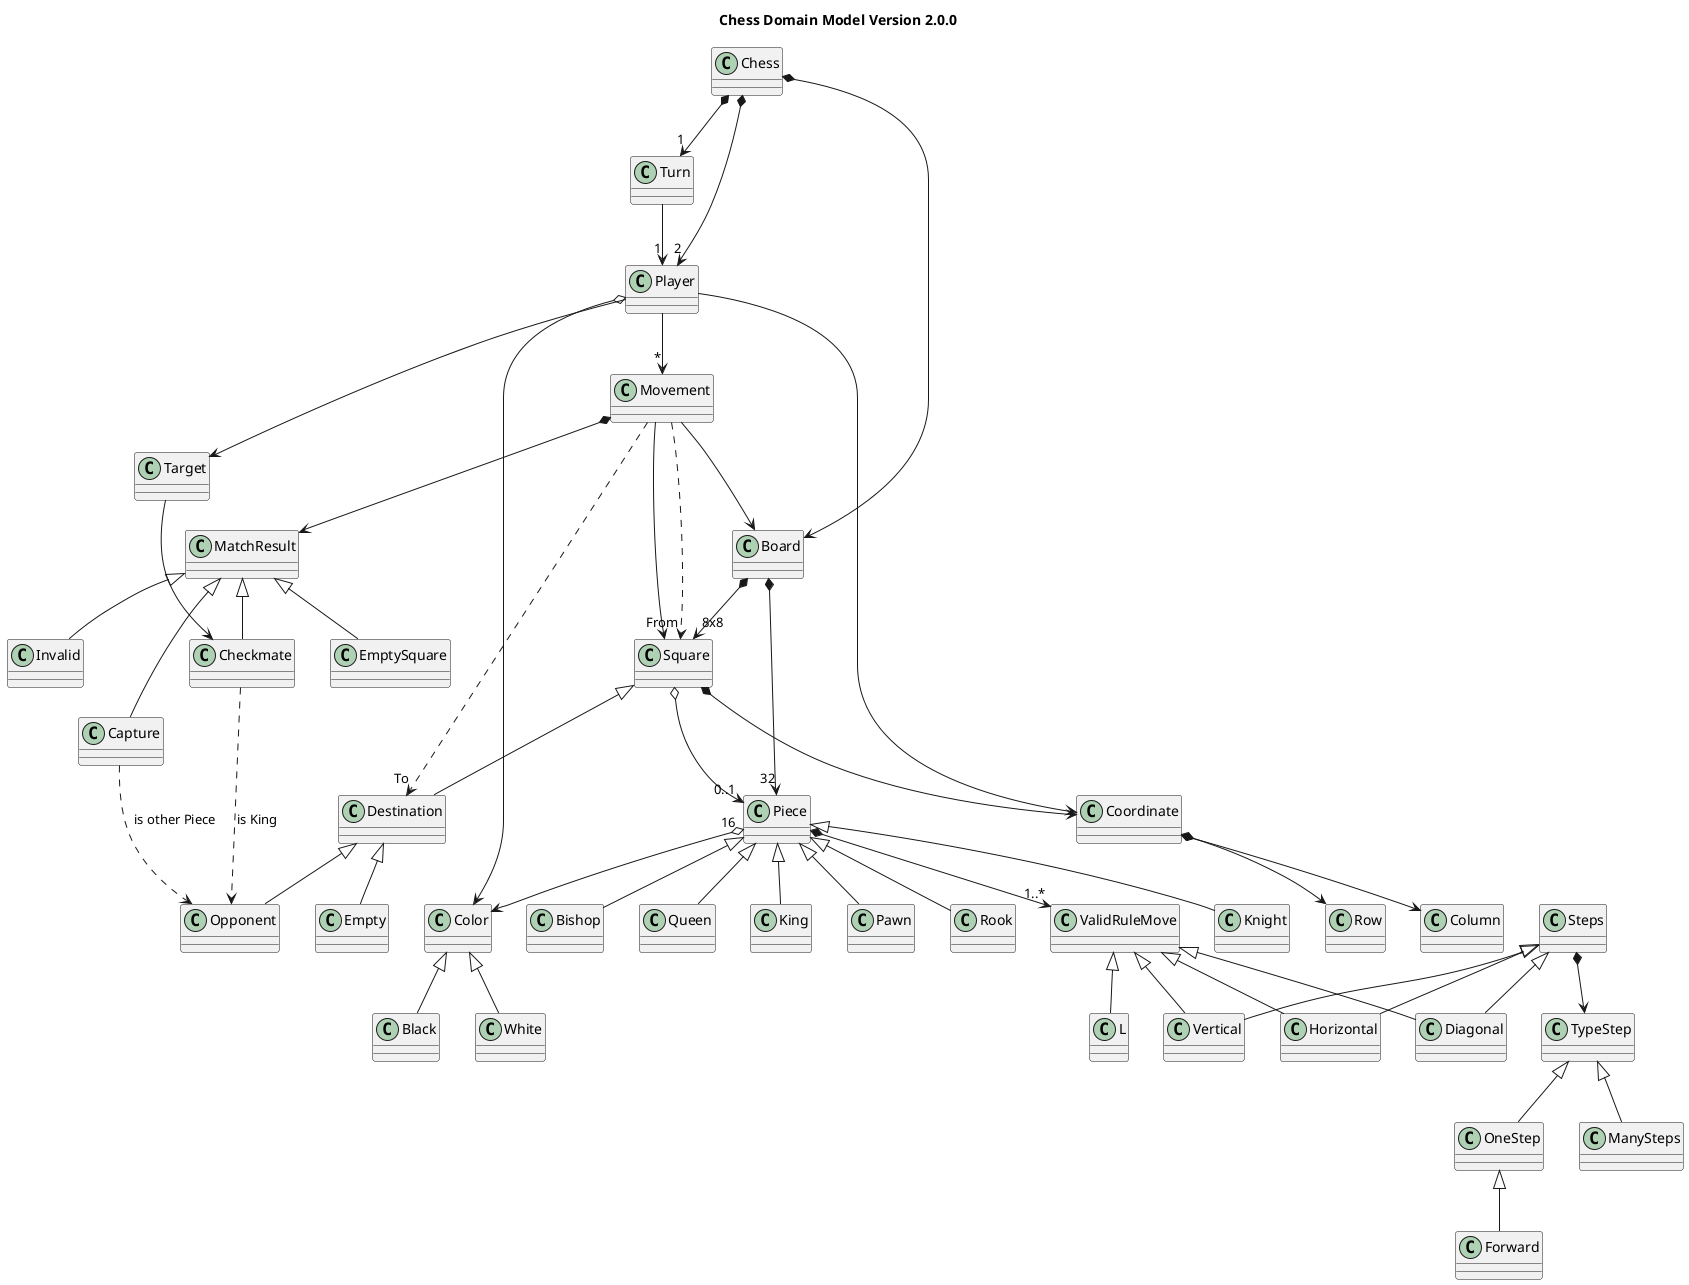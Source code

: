 @startuml ChessDomainModel_v2_0_0

	title Chess Domain Model Version 2.0.0

	class Chess
    class Square
	class Empty
	class Opponent
    class Coordinate
    
	together {
		
	}
	class Player	
	class ValidRuleMove
	
	
	class Board
	class Piece
	class Movement
	class Turn
	class ValidRuleMove
	class Pawn
	class Rook
	class Knight
	class Bishop
	class Queen
	class King
	class Color
	class White
	class Black
	class Checkmate
	class Capture
	class Target
	class Steps
	class TypeStep
	class OneStep
	class Forward
	class ManySteps
	class Destination
	class Checkmate
	class EmptySquare
	class Invalid

	Chess *--> "1" Turn
	Chess *--> Board
	Chess *--> "2" Player
	Turn --> "1" Player
    Board *--> "8x8" Square
	Board *--> "32" Piece
	Player o--> Color
	'Player --> Board
	Player --> Target
	Player --> Coordinate
	Player --> "*" Movement
	Target --> Checkmate
	Color ^-- White
	Color ^-- Black
	Piece *--> "1..*" ValidRuleMove
	Piece ^-- Pawn
	Piece ^-- Bishop
	Piece ^-- Knight
	Piece ^-- Rook
	Piece ^-- Queen
	Piece ^-- King
	Piece "16" o--> Color
	Movement --> Square
	Movement --> Board
	Movement ..> "To" Destination
    Movement ..> "From" Square
	'Movement --> Piece
	Movement *--> MatchResult
	MatchResult ^-- Checkmate
	MatchResult ^-- Capture
	MatchResult ^-- EmptySquare
	MatchResult ^-- Invalid
	Checkmate ..>  Opponent : "is King"
	Capture ..>  Opponent : "is other Piece"
	Square *--> Coordinate
	Square ^-- Destination
	Square o--> "0..1" Piece
	Coordinate *--> Row
	Coordinate *--> Column
	Destination ^-- Empty
	Destination ^-- Opponent	
	ValidRuleMove ^-- Horizontal
	ValidRuleMove ^-- Vertical
	ValidRuleMove ^-- Diagonal
	ValidRuleMove ^-- L
	Steps *--> TypeStep
	TypeStep ^-- OneStep
	OneStep ^-- Forward
	TypeStep ^-- ManySteps
	Steps ^-- Horizontal
	Steps ^-- Vertical
	Steps ^-- Diagonal

	

@enduml